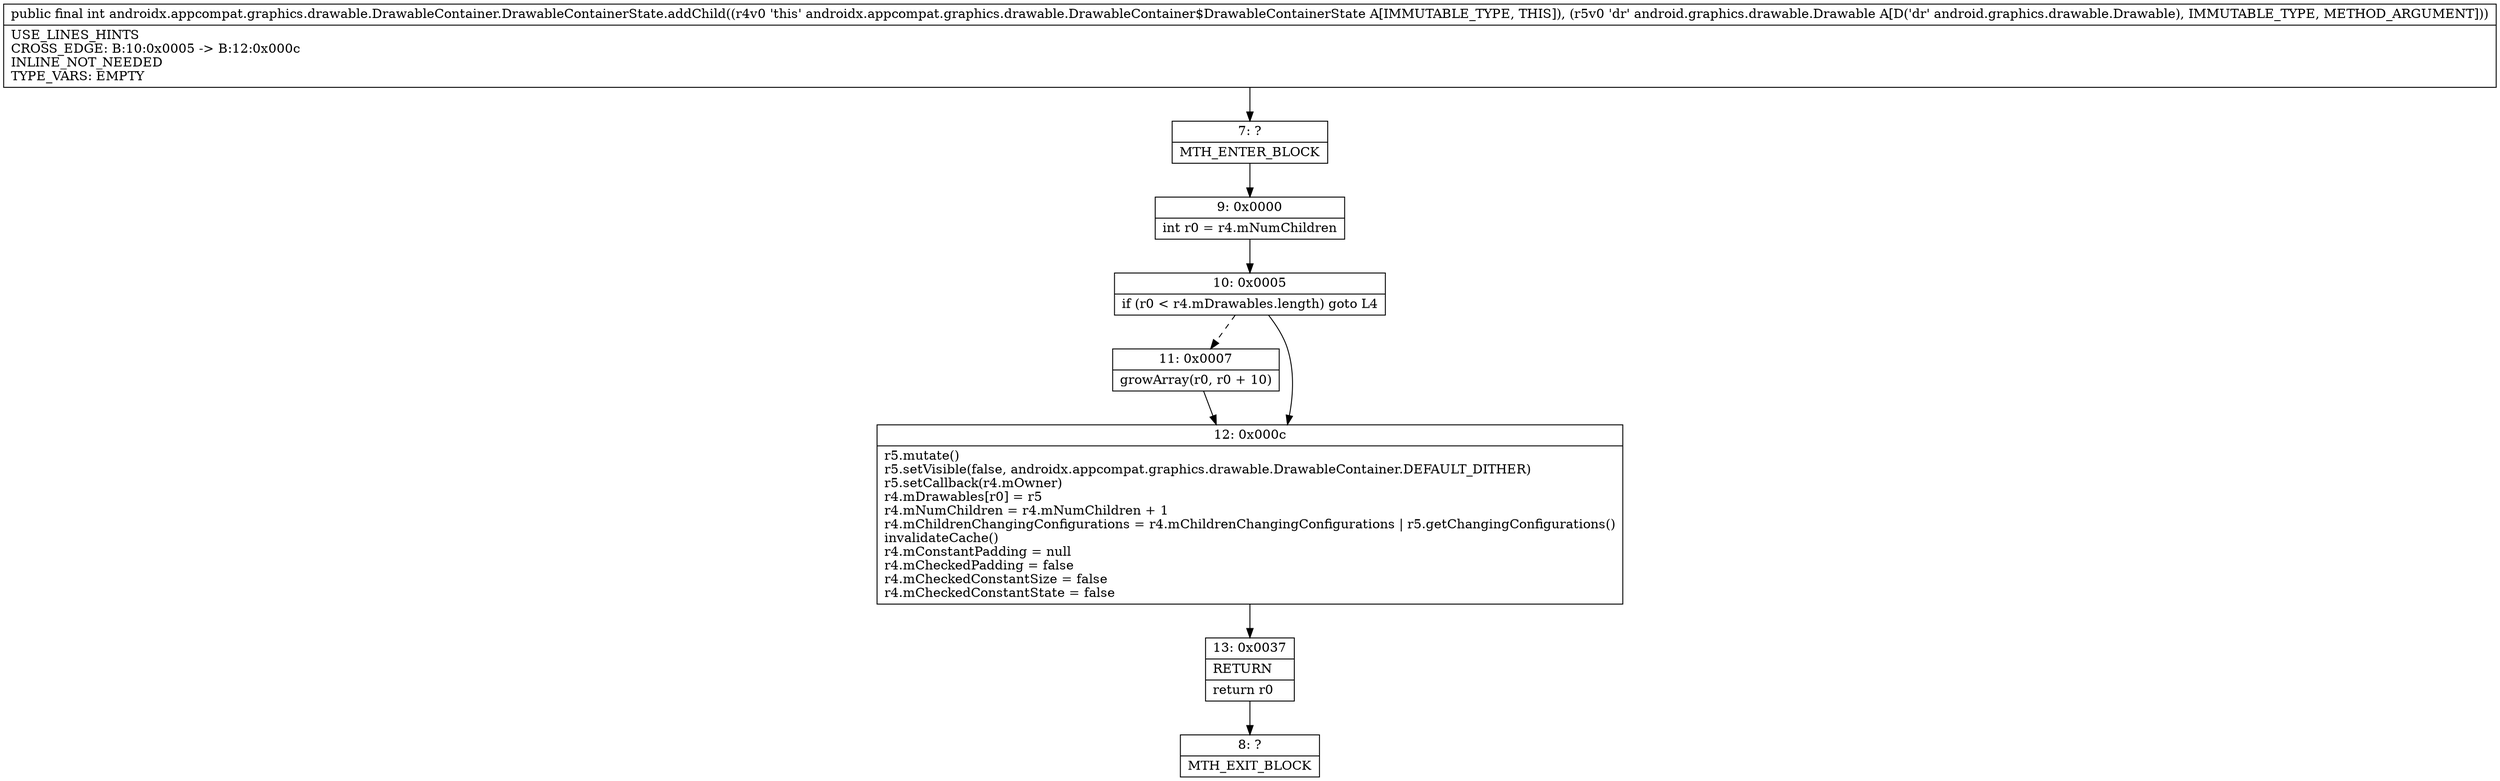 digraph "CFG forandroidx.appcompat.graphics.drawable.DrawableContainer.DrawableContainerState.addChild(Landroid\/graphics\/drawable\/Drawable;)I" {
Node_7 [shape=record,label="{7\:\ ?|MTH_ENTER_BLOCK\l}"];
Node_9 [shape=record,label="{9\:\ 0x0000|int r0 = r4.mNumChildren\l}"];
Node_10 [shape=record,label="{10\:\ 0x0005|if (r0 \< r4.mDrawables.length) goto L4\l}"];
Node_11 [shape=record,label="{11\:\ 0x0007|growArray(r0, r0 + 10)\l}"];
Node_12 [shape=record,label="{12\:\ 0x000c|r5.mutate()\lr5.setVisible(false, androidx.appcompat.graphics.drawable.DrawableContainer.DEFAULT_DITHER)\lr5.setCallback(r4.mOwner)\lr4.mDrawables[r0] = r5\lr4.mNumChildren = r4.mNumChildren + 1\lr4.mChildrenChangingConfigurations = r4.mChildrenChangingConfigurations \| r5.getChangingConfigurations()\linvalidateCache()\lr4.mConstantPadding = null\lr4.mCheckedPadding = false\lr4.mCheckedConstantSize = false\lr4.mCheckedConstantState = false\l}"];
Node_13 [shape=record,label="{13\:\ 0x0037|RETURN\l|return r0\l}"];
Node_8 [shape=record,label="{8\:\ ?|MTH_EXIT_BLOCK\l}"];
MethodNode[shape=record,label="{public final int androidx.appcompat.graphics.drawable.DrawableContainer.DrawableContainerState.addChild((r4v0 'this' androidx.appcompat.graphics.drawable.DrawableContainer$DrawableContainerState A[IMMUTABLE_TYPE, THIS]), (r5v0 'dr' android.graphics.drawable.Drawable A[D('dr' android.graphics.drawable.Drawable), IMMUTABLE_TYPE, METHOD_ARGUMENT]))  | USE_LINES_HINTS\lCROSS_EDGE: B:10:0x0005 \-\> B:12:0x000c\lINLINE_NOT_NEEDED\lTYPE_VARS: EMPTY\l}"];
MethodNode -> Node_7;Node_7 -> Node_9;
Node_9 -> Node_10;
Node_10 -> Node_11[style=dashed];
Node_10 -> Node_12;
Node_11 -> Node_12;
Node_12 -> Node_13;
Node_13 -> Node_8;
}

